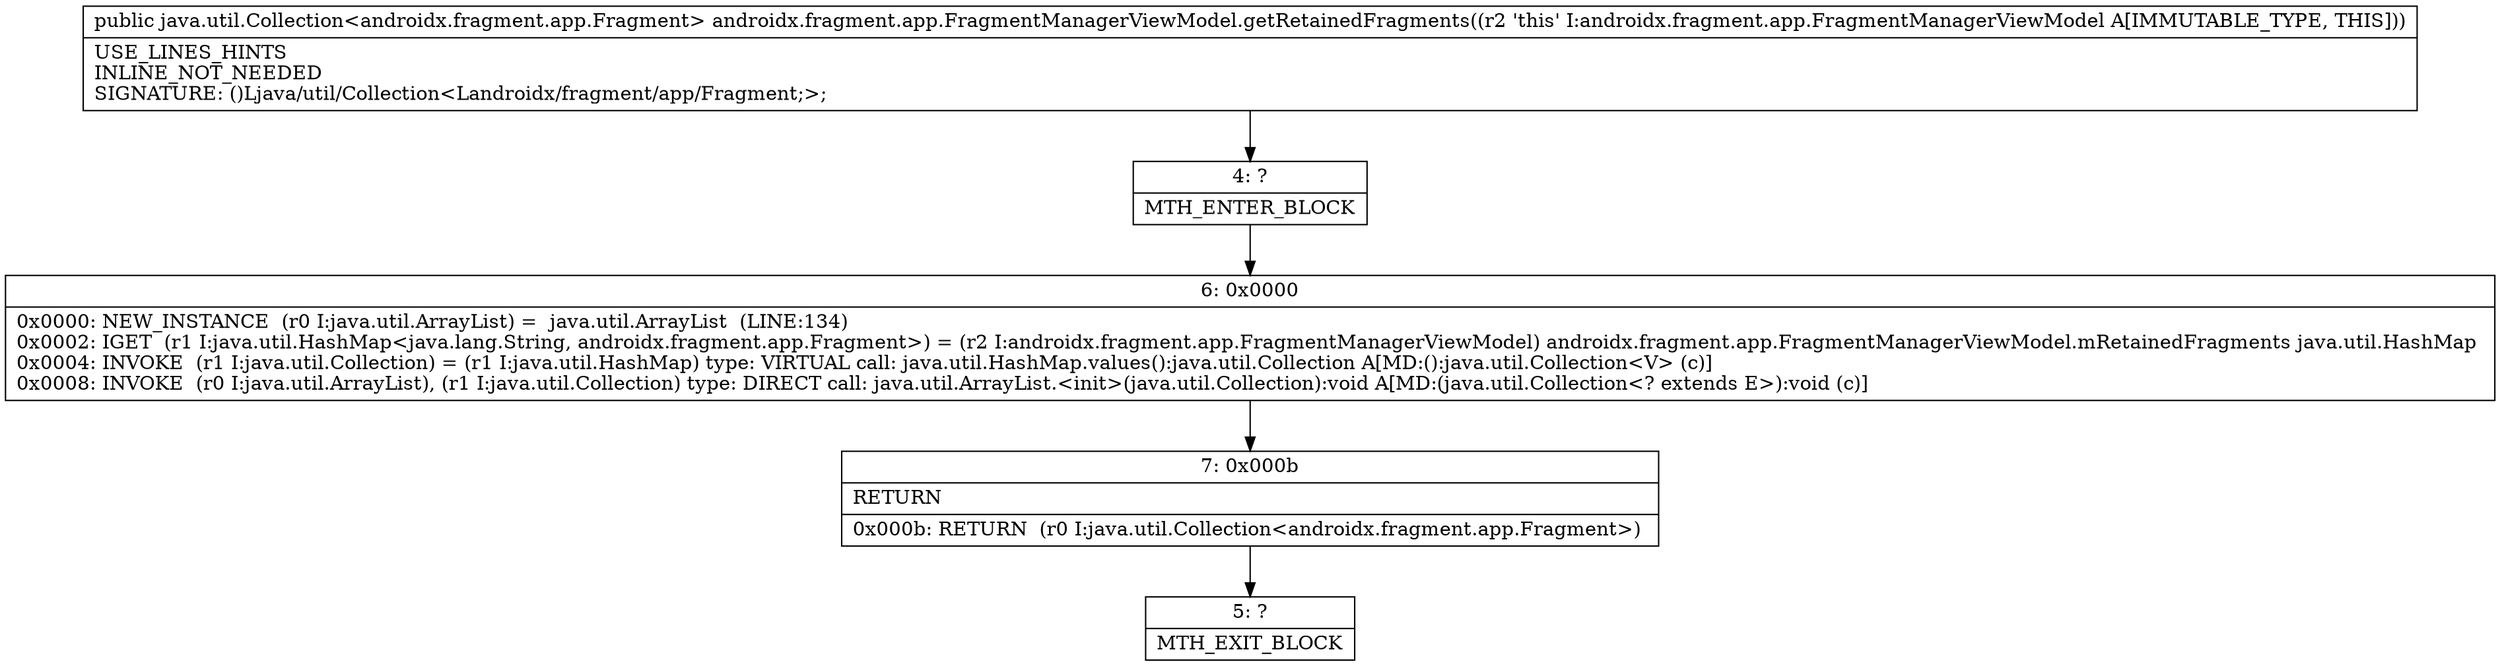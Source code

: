 digraph "CFG forandroidx.fragment.app.FragmentManagerViewModel.getRetainedFragments()Ljava\/util\/Collection;" {
Node_4 [shape=record,label="{4\:\ ?|MTH_ENTER_BLOCK\l}"];
Node_6 [shape=record,label="{6\:\ 0x0000|0x0000: NEW_INSTANCE  (r0 I:java.util.ArrayList) =  java.util.ArrayList  (LINE:134)\l0x0002: IGET  (r1 I:java.util.HashMap\<java.lang.String, androidx.fragment.app.Fragment\>) = (r2 I:androidx.fragment.app.FragmentManagerViewModel) androidx.fragment.app.FragmentManagerViewModel.mRetainedFragments java.util.HashMap \l0x0004: INVOKE  (r1 I:java.util.Collection) = (r1 I:java.util.HashMap) type: VIRTUAL call: java.util.HashMap.values():java.util.Collection A[MD:():java.util.Collection\<V\> (c)]\l0x0008: INVOKE  (r0 I:java.util.ArrayList), (r1 I:java.util.Collection) type: DIRECT call: java.util.ArrayList.\<init\>(java.util.Collection):void A[MD:(java.util.Collection\<? extends E\>):void (c)]\l}"];
Node_7 [shape=record,label="{7\:\ 0x000b|RETURN\l|0x000b: RETURN  (r0 I:java.util.Collection\<androidx.fragment.app.Fragment\>) \l}"];
Node_5 [shape=record,label="{5\:\ ?|MTH_EXIT_BLOCK\l}"];
MethodNode[shape=record,label="{public java.util.Collection\<androidx.fragment.app.Fragment\> androidx.fragment.app.FragmentManagerViewModel.getRetainedFragments((r2 'this' I:androidx.fragment.app.FragmentManagerViewModel A[IMMUTABLE_TYPE, THIS]))  | USE_LINES_HINTS\lINLINE_NOT_NEEDED\lSIGNATURE: ()Ljava\/util\/Collection\<Landroidx\/fragment\/app\/Fragment;\>;\l}"];
MethodNode -> Node_4;Node_4 -> Node_6;
Node_6 -> Node_7;
Node_7 -> Node_5;
}

